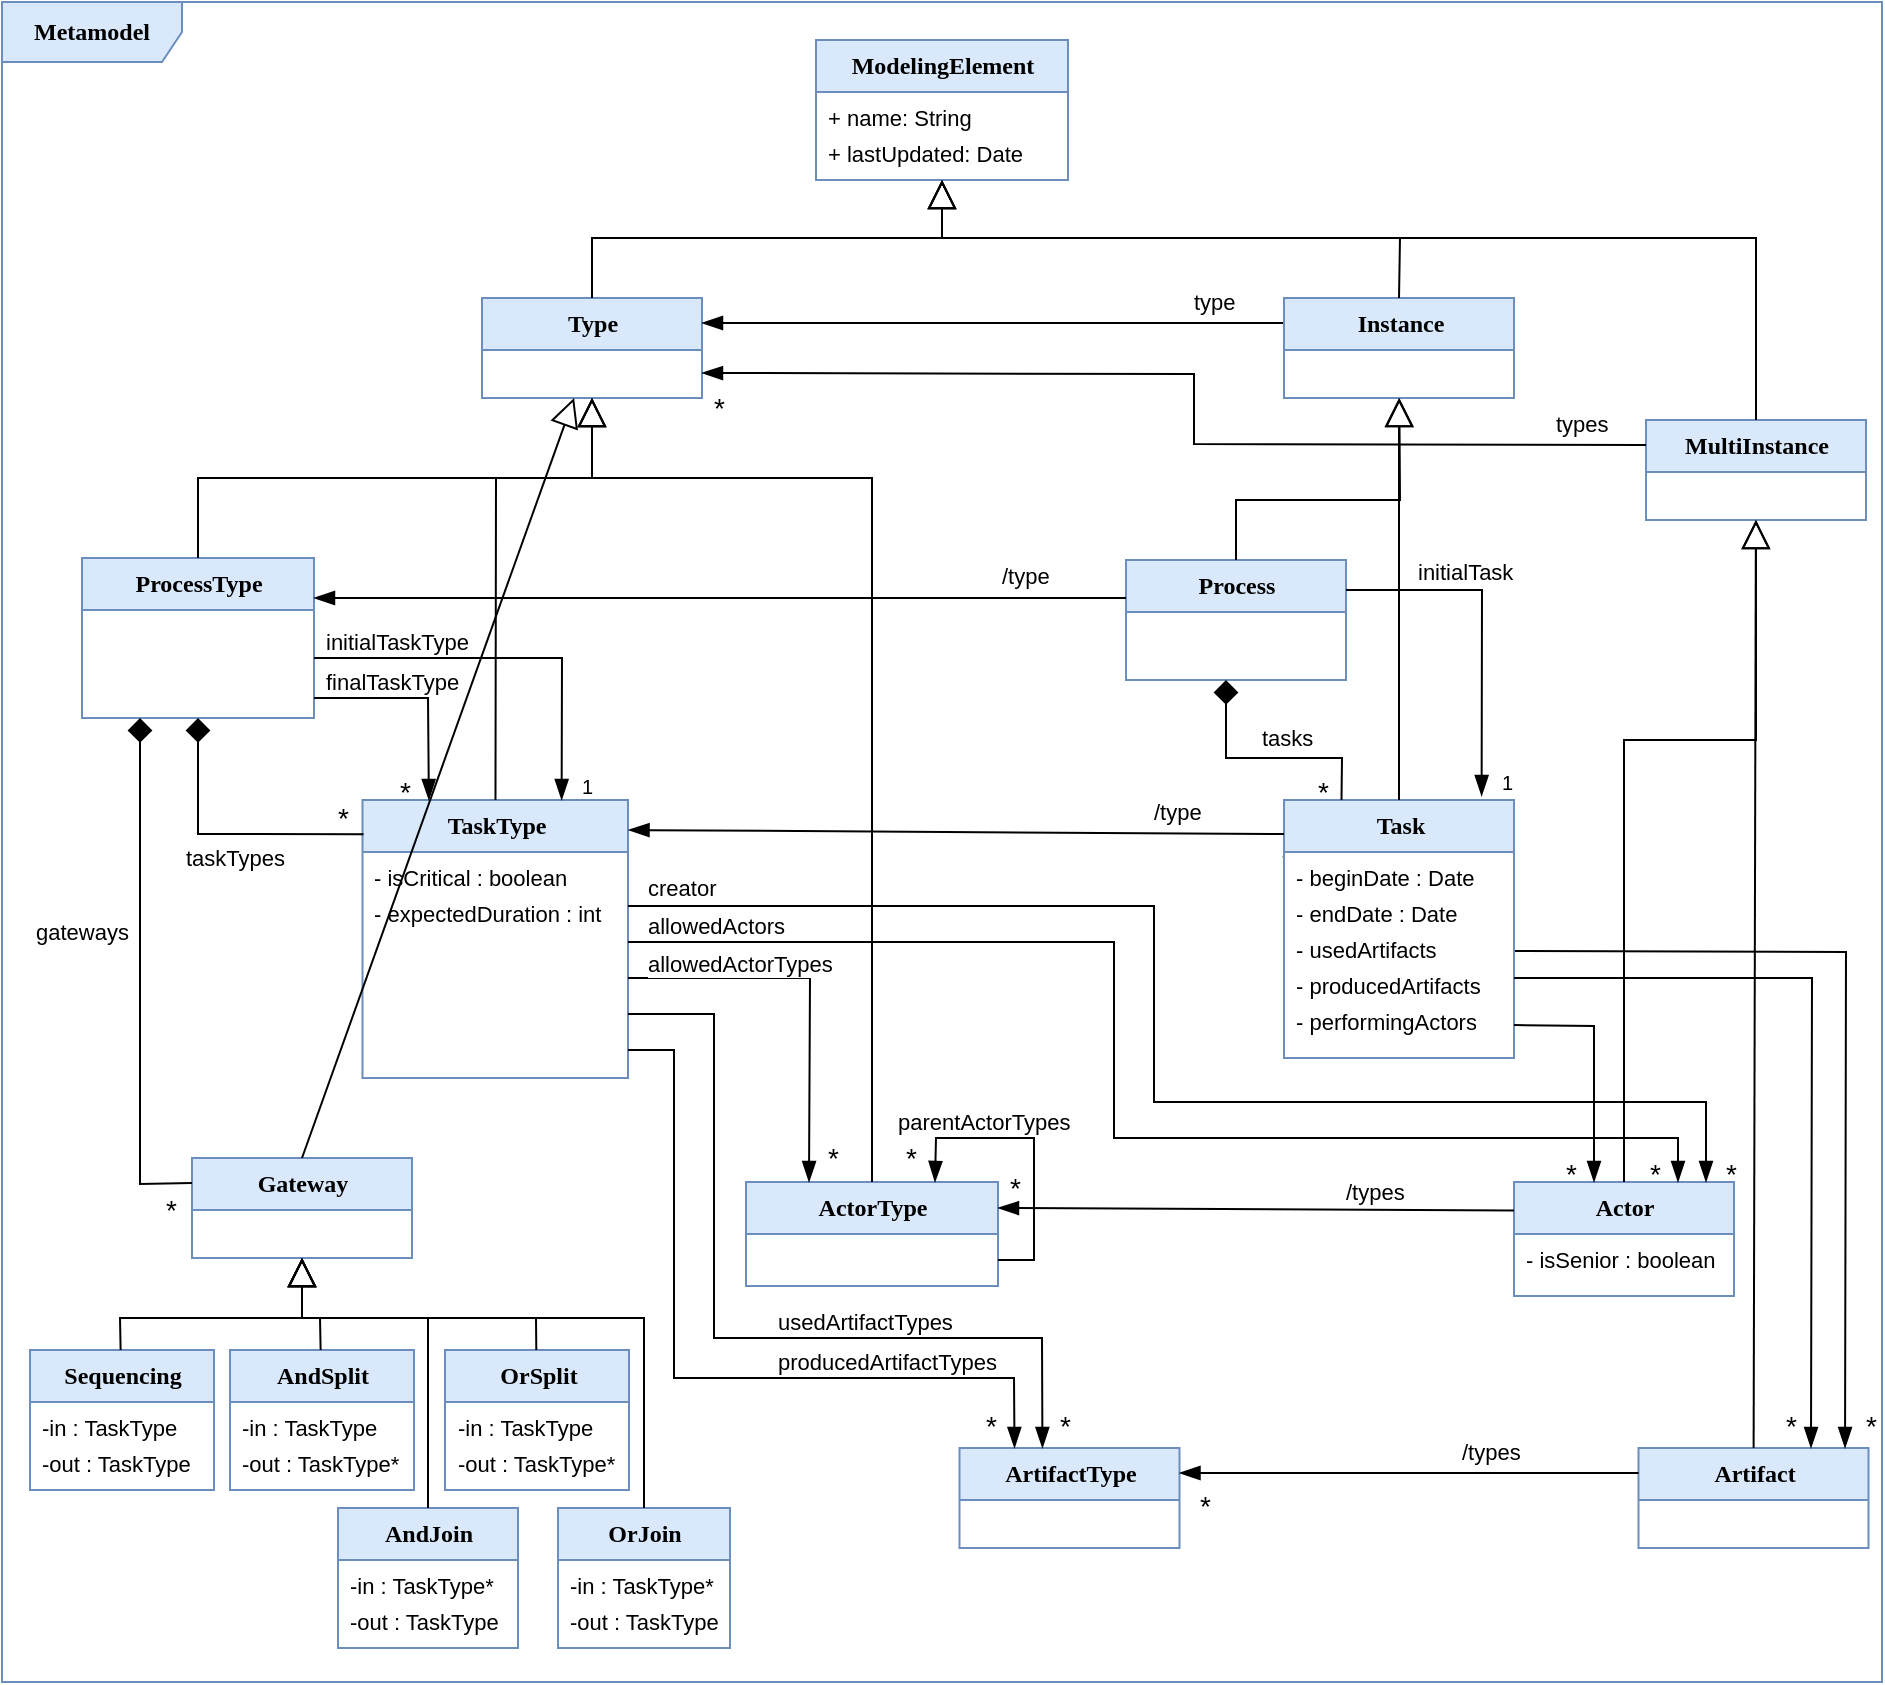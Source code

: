 <mxfile version="15.2.9" type="github">
  <diagram name="Page-1" id="c4acf3e9-155e-7222-9cf6-157b1a14988f">
    <mxGraphModel dx="2084" dy="1862" grid="1" gridSize="10" guides="1" tooltips="1" connect="1" arrows="1" fold="1" page="1" pageScale="1" pageWidth="850" pageHeight="1100" background="#ffffff" math="0" shadow="0">
      <root>
        <mxCell id="0" />
        <mxCell id="1" parent="0" />
        <mxCell id="17acba5748e5396b-1" value="&lt;b&gt;&lt;font style=&quot;font-size: 12px&quot;&gt;Metamodel&lt;/font&gt;&lt;/b&gt;" style="shape=umlFrame;whiteSpace=wrap;html=1;rounded=0;shadow=0;comic=0;labelBackgroundColor=none;strokeWidth=1;fontFamily=Verdana;fontSize=10;align=center;width=90;height=30;fillColor=#dae8fc;strokeColor=#6c8ebf;" parent="1" vertex="1">
          <mxGeometry x="-196" y="-198" width="940" height="840" as="geometry" />
        </mxCell>
        <mxCell id="a-3xQabaQIuShYP5bTJc-125" value="&lt;font style=&quot;font-size: 14px&quot;&gt;*&lt;/font&gt;" style="edgeLabel;resizable=0;html=1;align=left;verticalAlign=bottom;" parent="1" connectable="0" vertex="1">
          <mxGeometry x="580" y="413" as="geometry">
            <mxPoint x="4" y="-15" as="offset" />
          </mxGeometry>
        </mxCell>
        <mxCell id="a-3xQabaQIuShYP5bTJc-124" value="&lt;font style=&quot;font-size: 14px&quot;&gt;*&lt;/font&gt;" style="edgeLabel;resizable=0;html=1;align=left;verticalAlign=bottom;" parent="1" connectable="0" vertex="1">
          <mxGeometry x="622.25" y="413" as="geometry">
            <mxPoint x="4" y="-15" as="offset" />
          </mxGeometry>
        </mxCell>
        <mxCell id="a-3xQabaQIuShYP5bTJc-123" value="&lt;font style=&quot;font-size: 14px&quot;&gt;*&lt;/font&gt;" style="edgeLabel;resizable=0;html=1;align=left;verticalAlign=bottom;" parent="1" connectable="0" vertex="1">
          <mxGeometry x="660" y="413" as="geometry">
            <mxPoint x="4" y="-15" as="offset" />
          </mxGeometry>
        </mxCell>
        <mxCell id="a-3xQabaQIuShYP5bTJc-112" value="&lt;font style=&quot;font-size: 10px&quot;&gt;1&lt;/font&gt;" style="edgeLabel;resizable=0;html=1;align=left;verticalAlign=bottom;" parent="1" connectable="0" vertex="1">
          <mxGeometry x="87.5" y="217" as="geometry">
            <mxPoint x="4" y="-15" as="offset" />
          </mxGeometry>
        </mxCell>
        <mxCell id="a-3xQabaQIuShYP5bTJc-108" value="&lt;font style=&quot;font-size: 14px&quot;&gt;*&lt;/font&gt;" style="edgeLabel;resizable=0;html=1;align=left;verticalAlign=bottom;" parent="1" connectable="0" vertex="1">
          <mxGeometry x="456" y="222" as="geometry">
            <mxPoint x="4" y="-15" as="offset" />
          </mxGeometry>
        </mxCell>
        <mxCell id="a-3xQabaQIuShYP5bTJc-105" value="&lt;font style=&quot;font-size: 14px&quot;&gt;*&lt;/font&gt;" style="edgeLabel;resizable=0;html=1;align=left;verticalAlign=bottom;" parent="1" connectable="0" vertex="1">
          <mxGeometry x="-3" y="222" as="geometry">
            <mxPoint x="4" y="-15" as="offset" />
          </mxGeometry>
        </mxCell>
        <mxCell id="a-3xQabaQIuShYP5bTJc-51" value="&lt;font style=&quot;font-size: 14px&quot;&gt;*&lt;/font&gt;" style="edgeLabel;resizable=0;html=1;align=left;verticalAlign=bottom;" parent="1" connectable="0" vertex="1">
          <mxGeometry x="437.5" y="257" as="geometry">
            <mxPoint x="4" y="-15" as="offset" />
          </mxGeometry>
        </mxCell>
        <mxCell id="a-3xQabaQIuShYP5bTJc-92" value="&lt;font style=&quot;font-size: 14px&quot;&gt;*&lt;/font&gt;" style="edgeLabel;resizable=0;html=1;align=left;verticalAlign=bottom;" parent="1" connectable="0" vertex="1">
          <mxGeometry x="302" y="420" width="126" as="geometry">
            <mxPoint x="4" y="-15" as="offset" />
          </mxGeometry>
        </mxCell>
        <mxCell id="a-3xQabaQIuShYP5bTJc-44" value="&lt;font style=&quot;font-size: 14px&quot;&gt;*&lt;/font&gt;" style="edgeLabel;resizable=0;html=1;align=left;verticalAlign=bottom;" parent="1" connectable="0" vertex="1">
          <mxGeometry x="-34" y="235" as="geometry">
            <mxPoint x="4" y="-15" as="offset" />
          </mxGeometry>
        </mxCell>
        <mxCell id="EUPt2hbITshMY0ZR5973-1" value="&lt;font style=&quot;font-size: 12px&quot;&gt;&lt;b&gt;ModelingElement&lt;/b&gt;&lt;/font&gt;" style="swimlane;html=1;fontStyle=0;childLayout=stackLayout;horizontal=1;startSize=26;fillColor=#dae8fc;horizontalStack=0;resizeParent=1;resizeLast=0;collapsible=1;marginBottom=0;swimlaneFillColor=#ffffff;rounded=0;shadow=0;comic=0;labelBackgroundColor=none;strokeWidth=1;fontFamily=Verdana;fontSize=10;align=center;strokeColor=#6c8ebf;" parent="1" vertex="1">
          <mxGeometry x="211" y="-179" width="126" height="70" as="geometry" />
        </mxCell>
        <mxCell id="EUPt2hbITshMY0ZR5973-2" value="+ name: String" style="text;html=1;strokeColor=none;fillColor=none;align=left;verticalAlign=top;spacingLeft=4;spacingRight=4;whiteSpace=wrap;overflow=hidden;rotatable=0;points=[[0,0.5],[1,0.5]];portConstraint=eastwest;fontSize=11;" parent="EUPt2hbITshMY0ZR5973-1" vertex="1">
          <mxGeometry y="26" width="126" height="18" as="geometry" />
        </mxCell>
        <mxCell id="EUPt2hbITshMY0ZR5973-3" value="+ lastUpdated: Date" style="text;html=1;strokeColor=none;fillColor=none;align=left;verticalAlign=top;spacingLeft=4;spacingRight=4;whiteSpace=wrap;overflow=hidden;rotatable=0;points=[[0,0.5],[1,0.5]];portConstraint=eastwest;fontSize=11;" parent="EUPt2hbITshMY0ZR5973-1" vertex="1">
          <mxGeometry y="44" width="126" height="18" as="geometry" />
        </mxCell>
        <mxCell id="EUPt2hbITshMY0ZR5973-5" value="&lt;font style=&quot;font-size: 12px&quot;&gt;&lt;b&gt;Type&lt;/b&gt;&lt;/font&gt;" style="swimlane;html=1;fontStyle=0;childLayout=stackLayout;horizontal=1;startSize=26;fillColor=#dae8fc;horizontalStack=0;resizeParent=1;resizeLast=0;collapsible=1;marginBottom=0;swimlaneFillColor=#ffffff;rounded=0;shadow=0;comic=0;labelBackgroundColor=none;strokeWidth=1;fontFamily=Verdana;fontSize=10;align=center;strokeColor=#6c8ebf;" parent="1" vertex="1">
          <mxGeometry x="44" y="-50" width="110" height="50" as="geometry" />
        </mxCell>
        <mxCell id="a-3xQabaQIuShYP5bTJc-20" style="edgeStyle=none;rounded=0;orthogonalLoop=1;jettySize=auto;html=1;exitX=0;exitY=0.25;exitDx=0;exitDy=0;entryX=1;entryY=0.25;entryDx=0;entryDy=0;endArrow=blockThin;endFill=1;endSize=8;" parent="1" source="a-3xQabaQIuShYP5bTJc-1" target="EUPt2hbITshMY0ZR5973-5" edge="1">
          <mxGeometry relative="1" as="geometry" />
        </mxCell>
        <mxCell id="a-3xQabaQIuShYP5bTJc-1" value="&lt;font style=&quot;font-size: 12px&quot;&gt;&lt;b&gt;Instance&lt;/b&gt;&lt;/font&gt;" style="swimlane;html=1;fontStyle=0;childLayout=stackLayout;horizontal=1;startSize=26;fillColor=#dae8fc;horizontalStack=0;resizeParent=1;resizeLast=0;collapsible=1;marginBottom=0;swimlaneFillColor=#ffffff;rounded=0;shadow=0;comic=0;labelBackgroundColor=none;strokeWidth=1;fontFamily=Verdana;fontSize=10;align=center;strokeColor=#6c8ebf;" parent="1" vertex="1">
          <mxGeometry x="445" y="-50" width="115" height="50" as="geometry" />
        </mxCell>
        <mxCell id="a-3xQabaQIuShYP5bTJc-2" value="&lt;div style=&quot;font-size: 12px&quot;&gt;&lt;font style=&quot;font-size: 12px&quot;&gt;&lt;b&gt;MultiInstance&lt;/b&gt;&lt;/font&gt;&lt;/div&gt;" style="swimlane;html=1;fontStyle=0;childLayout=stackLayout;horizontal=1;startSize=26;fillColor=#dae8fc;horizontalStack=0;resizeParent=1;resizeLast=0;collapsible=1;marginBottom=0;swimlaneFillColor=#ffffff;rounded=0;shadow=0;comic=0;labelBackgroundColor=none;strokeWidth=1;fontFamily=Verdana;fontSize=10;align=center;strokeColor=#6c8ebf;" parent="1" vertex="1">
          <mxGeometry x="626" y="11" width="110" height="50" as="geometry" />
        </mxCell>
        <mxCell id="a-3xQabaQIuShYP5bTJc-9" value="" style="endArrow=block;endSize=12;endFill=0;html=1;exitX=0.5;exitY=0;exitDx=0;exitDy=0;rounded=0;" parent="1" source="EUPt2hbITshMY0ZR5973-5" target="EUPt2hbITshMY0ZR5973-1" edge="1">
          <mxGeometry width="160" relative="1" as="geometry">
            <mxPoint x="94" y="10" as="sourcePoint" />
            <mxPoint x="274" y="-112" as="targetPoint" />
            <Array as="points">
              <mxPoint x="99" y="-80" />
              <mxPoint x="274" y="-80" />
            </Array>
          </mxGeometry>
        </mxCell>
        <mxCell id="a-3xQabaQIuShYP5bTJc-10" value="" style="endArrow=block;endSize=12;endFill=0;html=1;exitX=0.5;exitY=0;exitDx=0;exitDy=0;rounded=0;" parent="1" source="a-3xQabaQIuShYP5bTJc-1" target="EUPt2hbITshMY0ZR5973-1" edge="1">
          <mxGeometry width="160" relative="1" as="geometry">
            <mxPoint x="109" y="-50" as="sourcePoint" />
            <mxPoint x="274" y="-110" as="targetPoint" />
            <Array as="points">
              <mxPoint x="503" y="-80" />
              <mxPoint x="274" y="-80" />
            </Array>
          </mxGeometry>
        </mxCell>
        <mxCell id="a-3xQabaQIuShYP5bTJc-13" value="" style="endArrow=block;endSize=12;endFill=0;html=1;rounded=0;" parent="1" source="a-3xQabaQIuShYP5bTJc-2" target="EUPt2hbITshMY0ZR5973-1" edge="1">
          <mxGeometry width="160" relative="1" as="geometry">
            <mxPoint x="414" y="-130" as="sourcePoint" />
            <mxPoint x="574" y="-130" as="targetPoint" />
            <Array as="points">
              <mxPoint x="681" y="-80" />
              <mxPoint x="274" y="-80" />
            </Array>
          </mxGeometry>
        </mxCell>
        <mxCell id="a-3xQabaQIuShYP5bTJc-24" value="type" style="edgeLabel;resizable=0;html=1;align=left;verticalAlign=bottom;" parent="1" connectable="0" vertex="1">
          <mxGeometry x="398" y="-40" as="geometry" />
        </mxCell>
        <mxCell id="a-3xQabaQIuShYP5bTJc-25" style="edgeStyle=none;rounded=0;orthogonalLoop=1;jettySize=auto;html=1;exitX=0;exitY=0.25;exitDx=0;exitDy=0;endArrow=blockThin;endFill=1;endSize=8;entryX=1;entryY=0.75;entryDx=0;entryDy=0;" parent="1" source="a-3xQabaQIuShYP5bTJc-2" target="EUPt2hbITshMY0ZR5973-5" edge="1">
          <mxGeometry relative="1" as="geometry">
            <mxPoint x="464" y="22.5" as="sourcePoint" />
            <mxPoint x="264" y="22.5" as="targetPoint" />
            <Array as="points">
              <mxPoint x="400" y="23" />
              <mxPoint x="400" y="-12" />
            </Array>
          </mxGeometry>
        </mxCell>
        <mxCell id="a-3xQabaQIuShYP5bTJc-26" value="types" style="edgeLabel;resizable=0;html=1;align=left;verticalAlign=bottom;" parent="1" connectable="0" vertex="1">
          <mxGeometry x="575" y="36" as="geometry">
            <mxPoint x="4" y="-15" as="offset" />
          </mxGeometry>
        </mxCell>
        <mxCell id="a-3xQabaQIuShYP5bTJc-27" value="&lt;font style=&quot;font-size: 12px&quot;&gt;&lt;b&gt;ProcessType&lt;/b&gt;&lt;/font&gt;" style="swimlane;html=1;fontStyle=0;childLayout=stackLayout;horizontal=1;startSize=26;fillColor=#dae8fc;horizontalStack=0;resizeParent=1;resizeLast=0;collapsible=1;marginBottom=0;swimlaneFillColor=#ffffff;rounded=0;shadow=0;comic=0;labelBackgroundColor=none;strokeWidth=1;fontFamily=Verdana;fontSize=10;align=center;strokeColor=#6c8ebf;" parent="1" vertex="1">
          <mxGeometry x="-156" y="80" width="116" height="80" as="geometry" />
        </mxCell>
        <mxCell id="a-3xQabaQIuShYP5bTJc-29" value="" style="endArrow=block;endSize=12;endFill=0;html=1;rounded=0;exitX=0.5;exitY=0;exitDx=0;exitDy=0;" parent="1" source="a-3xQabaQIuShYP5bTJc-27" target="EUPt2hbITshMY0ZR5973-5" edge="1">
          <mxGeometry width="160" relative="1" as="geometry">
            <mxPoint x="-36" y="60" as="sourcePoint" />
            <mxPoint x="139" y="70" as="targetPoint" />
            <Array as="points">
              <mxPoint x="-98" y="40" />
              <mxPoint y="40" />
              <mxPoint x="99" y="40" />
            </Array>
          </mxGeometry>
        </mxCell>
        <mxCell id="a-3xQabaQIuShYP5bTJc-30" value="&lt;font style=&quot;font-size: 12px&quot;&gt;&lt;b&gt;TaskType&lt;/b&gt;&lt;/font&gt;" style="swimlane;html=1;fontStyle=0;childLayout=stackLayout;horizontal=1;startSize=26;fillColor=#dae8fc;horizontalStack=0;resizeParent=1;resizeLast=0;collapsible=1;marginBottom=0;swimlaneFillColor=#ffffff;rounded=0;shadow=0;comic=0;labelBackgroundColor=none;strokeWidth=1;fontFamily=Verdana;fontSize=10;align=center;strokeColor=#6c8ebf;" parent="1" vertex="1">
          <mxGeometry x="-15.75" y="201" width="132.75" height="139" as="geometry" />
        </mxCell>
        <mxCell id="I2uBRycqw2sNGTHZgsEG-1" value="- isCritical : boolean" style="text;html=1;strokeColor=none;fillColor=none;align=left;verticalAlign=top;spacingLeft=4;spacingRight=4;whiteSpace=wrap;overflow=hidden;rotatable=0;points=[[0,0.5],[1,0.5]];portConstraint=eastwest;fontSize=11;" parent="a-3xQabaQIuShYP5bTJc-30" vertex="1">
          <mxGeometry y="26" width="132.75" height="18" as="geometry" />
        </mxCell>
        <mxCell id="FOmRwOpBd9a3x59VnOX6-1" value="- expectedDuration : int" style="text;html=1;strokeColor=none;fillColor=none;align=left;verticalAlign=top;spacingLeft=4;spacingRight=4;whiteSpace=wrap;overflow=hidden;rotatable=0;points=[[0,0.5],[1,0.5]];portConstraint=eastwest;fontSize=11;" parent="a-3xQabaQIuShYP5bTJc-30" vertex="1">
          <mxGeometry y="44" width="132.75" height="18" as="geometry" />
        </mxCell>
        <mxCell id="a-3xQabaQIuShYP5bTJc-31" value="" style="endArrow=block;endSize=12;endFill=0;html=1;rounded=0;" parent="1" source="a-3xQabaQIuShYP5bTJc-30" target="EUPt2hbITshMY0ZR5973-5" edge="1">
          <mxGeometry width="160" relative="1" as="geometry">
            <mxPoint x="93" y="212" as="sourcePoint" />
            <mxPoint x="228" y="70" as="targetPoint" />
            <Array as="points">
              <mxPoint x="51" y="40" />
              <mxPoint x="99" y="40" />
            </Array>
          </mxGeometry>
        </mxCell>
        <mxCell id="a-3xQabaQIuShYP5bTJc-32" value="&lt;font style=&quot;font-size: 12px&quot;&gt;&lt;b&gt;Gateway&lt;/b&gt;&lt;/font&gt;" style="swimlane;html=1;fontStyle=0;childLayout=stackLayout;horizontal=1;startSize=26;fillColor=#dae8fc;horizontalStack=0;resizeParent=1;resizeLast=0;collapsible=1;marginBottom=0;swimlaneFillColor=#ffffff;rounded=0;shadow=0;comic=0;labelBackgroundColor=none;strokeWidth=1;fontFamily=Verdana;fontSize=10;align=center;strokeColor=#6c8ebf;" parent="1" vertex="1">
          <mxGeometry x="-101" y="380" width="110" height="50" as="geometry" />
        </mxCell>
        <mxCell id="a-3xQabaQIuShYP5bTJc-33" value="" style="endArrow=block;endSize=12;endFill=0;html=1;rounded=0;exitX=0.5;exitY=0;exitDx=0;exitDy=0;" parent="1" source="a-3xQabaQIuShYP5bTJc-32" target="EUPt2hbITshMY0ZR5973-5" edge="1">
          <mxGeometry width="160" relative="1" as="geometry">
            <mxPoint x="109" y="134" as="sourcePoint" />
            <mxPoint x="109" y="10" as="targetPoint" />
          </mxGeometry>
        </mxCell>
        <mxCell id="a-3xQabaQIuShYP5bTJc-36" style="edgeStyle=none;rounded=0;orthogonalLoop=1;jettySize=auto;html=1;endArrow=none;endFill=0;endSize=10;startArrow=diamond;startFill=1;startSize=10;entryX=0;entryY=0.25;entryDx=0;entryDy=0;exitX=0.25;exitY=1;exitDx=0;exitDy=0;" parent="1" source="a-3xQabaQIuShYP5bTJc-27" target="a-3xQabaQIuShYP5bTJc-32" edge="1">
          <mxGeometry relative="1" as="geometry">
            <mxPoint x="-140" y="180" as="sourcePoint" />
            <mxPoint x="-26" y="321.5" as="targetPoint" />
            <Array as="points">
              <mxPoint x="-127" y="393" />
            </Array>
          </mxGeometry>
        </mxCell>
        <mxCell id="a-3xQabaQIuShYP5bTJc-37" value="&lt;font style=&quot;font-size: 12px&quot;&gt;&lt;b&gt;ActorType&lt;/b&gt;&lt;/font&gt;" style="swimlane;html=1;fontStyle=0;childLayout=stackLayout;horizontal=1;startSize=26;fillColor=#dae8fc;horizontalStack=0;resizeParent=1;resizeLast=0;collapsible=1;marginBottom=0;swimlaneFillColor=#ffffff;rounded=0;shadow=0;comic=0;labelBackgroundColor=none;strokeWidth=1;fontFamily=Verdana;fontSize=10;align=center;strokeColor=#6c8ebf;" parent="1" vertex="1">
          <mxGeometry x="176" y="392" width="126" height="52" as="geometry">
            <mxRectangle x="154" y="368" width="90" height="26" as="alternateBounds" />
          </mxGeometry>
        </mxCell>
        <mxCell id="a-3xQabaQIuShYP5bTJc-38" value="&lt;div style=&quot;font-size: 12px&quot;&gt;&lt;font style=&quot;font-size: 12px&quot;&gt;&lt;b&gt;ArtifactType&lt;/b&gt;&lt;/font&gt;&lt;/div&gt;" style="swimlane;html=1;fontStyle=0;childLayout=stackLayout;horizontal=1;startSize=26;fillColor=#dae8fc;horizontalStack=0;resizeParent=1;resizeLast=0;collapsible=1;marginBottom=0;swimlaneFillColor=#ffffff;rounded=0;shadow=0;comic=0;labelBackgroundColor=none;strokeWidth=1;fontFamily=Verdana;fontSize=10;align=center;strokeColor=#6c8ebf;" parent="1" vertex="1">
          <mxGeometry x="282.75" y="525" width="110" height="50" as="geometry" />
        </mxCell>
        <mxCell id="a-3xQabaQIuShYP5bTJc-40" value="" style="endArrow=block;endSize=12;endFill=0;html=1;rounded=0;exitX=0.5;exitY=0;exitDx=0;exitDy=0;" parent="1" source="a-3xQabaQIuShYP5bTJc-37" target="EUPt2hbITshMY0ZR5973-5" edge="1">
          <mxGeometry width="160" relative="1" as="geometry">
            <mxPoint x="289" y="135" as="sourcePoint" />
            <mxPoint x="418" y="90" as="targetPoint" />
            <Array as="points">
              <mxPoint x="239" y="40" />
              <mxPoint x="99" y="40" />
            </Array>
          </mxGeometry>
        </mxCell>
        <mxCell id="a-3xQabaQIuShYP5bTJc-42" value="gateways" style="edgeLabel;resizable=0;html=1;align=left;verticalAlign=bottom;" parent="1" connectable="0" vertex="1">
          <mxGeometry x="-185" y="290" as="geometry">
            <mxPoint x="4" y="-15" as="offset" />
          </mxGeometry>
        </mxCell>
        <mxCell id="a-3xQabaQIuShYP5bTJc-43" value="&lt;font style=&quot;font-size: 14px&quot;&gt;*&lt;/font&gt;" style="edgeLabel;resizable=0;html=1;align=left;verticalAlign=bottom;" parent="1" connectable="0" vertex="1">
          <mxGeometry x="-120" y="431" as="geometry">
            <mxPoint x="4" y="-15" as="offset" />
          </mxGeometry>
        </mxCell>
        <mxCell id="a-3xQabaQIuShYP5bTJc-45" value="taskTypes" style="edgeLabel;resizable=0;html=1;align=left;verticalAlign=bottom;" parent="1" connectable="0" vertex="1">
          <mxGeometry x="-110" y="253" as="geometry">
            <mxPoint x="4" y="-15" as="offset" />
          </mxGeometry>
        </mxCell>
        <mxCell id="a-3xQabaQIuShYP5bTJc-46" value="&lt;font style=&quot;font-size: 12px&quot;&gt;&lt;b&gt;Process&lt;/b&gt;&lt;/font&gt;" style="swimlane;html=1;fontStyle=0;childLayout=stackLayout;horizontal=1;startSize=26;fillColor=#dae8fc;horizontalStack=0;resizeParent=1;resizeLast=0;collapsible=1;marginBottom=0;swimlaneFillColor=#ffffff;rounded=0;shadow=0;comic=0;labelBackgroundColor=none;strokeWidth=1;fontFamily=Verdana;fontSize=10;align=center;strokeColor=#6c8ebf;" parent="1" vertex="1">
          <mxGeometry x="366" y="81" width="110" height="60" as="geometry" />
        </mxCell>
        <mxCell id="a-3xQabaQIuShYP5bTJc-47" style="edgeStyle=none;rounded=0;orthogonalLoop=1;jettySize=auto;html=1;endArrow=blockThin;endFill=1;endSize=8;entryX=1;entryY=0.25;entryDx=0;entryDy=0;" parent="1" target="a-3xQabaQIuShYP5bTJc-27" edge="1">
          <mxGeometry relative="1" as="geometry">
            <mxPoint x="366" y="100" as="sourcePoint" />
            <mxPoint x="-10" y="80" as="targetPoint" />
          </mxGeometry>
        </mxCell>
        <mxCell id="a-3xQabaQIuShYP5bTJc-48" value="/type" style="edgeLabel;resizable=0;html=1;align=left;verticalAlign=bottom;" parent="1" connectable="0" vertex="1">
          <mxGeometry x="302" y="97" as="geometry" />
        </mxCell>
        <mxCell id="a-3xQabaQIuShYP5bTJc-49" value="&lt;font style=&quot;font-size: 12px&quot;&gt;&lt;b&gt;Task&lt;/b&gt;&lt;/font&gt;" style="swimlane;html=1;fontStyle=0;childLayout=stackLayout;horizontal=1;startSize=26;fillColor=#dae8fc;horizontalStack=0;resizeParent=1;resizeLast=0;collapsible=1;marginBottom=0;swimlaneFillColor=#ffffff;rounded=0;shadow=0;comic=0;labelBackgroundColor=none;strokeWidth=1;fontFamily=Verdana;fontSize=10;align=center;strokeColor=#6c8ebf;" parent="1" vertex="1">
          <mxGeometry x="445" y="201" width="115" height="129" as="geometry" />
        </mxCell>
        <mxCell id="a-3xQabaQIuShYP5bTJc-97" value="- beginDate : Date" style="text;html=1;strokeColor=none;fillColor=none;align=left;verticalAlign=top;spacingLeft=4;spacingRight=4;whiteSpace=wrap;overflow=hidden;rotatable=0;points=[[0,0.5],[1,0.5]];portConstraint=eastwest;fontSize=11;" parent="a-3xQabaQIuShYP5bTJc-49" vertex="1">
          <mxGeometry y="26" width="115" height="18" as="geometry" />
        </mxCell>
        <mxCell id="a-3xQabaQIuShYP5bTJc-107" value="- endDate : Date" style="text;html=1;strokeColor=none;fillColor=none;align=left;verticalAlign=top;spacingLeft=4;spacingRight=4;whiteSpace=wrap;overflow=hidden;rotatable=0;points=[[0,0.5],[1,0.5]];portConstraint=eastwest;fontSize=11;" parent="a-3xQabaQIuShYP5bTJc-49" vertex="1">
          <mxGeometry y="44" width="115" height="18" as="geometry" />
        </mxCell>
        <mxCell id="a-3xQabaQIuShYP5bTJc-99" value="- usedArtifacts" style="text;html=1;strokeColor=none;fillColor=none;align=left;verticalAlign=top;spacingLeft=4;spacingRight=4;whiteSpace=wrap;overflow=hidden;rotatable=0;points=[[0,0.5],[1,0.5]];portConstraint=eastwest;fontSize=11;" parent="a-3xQabaQIuShYP5bTJc-49" vertex="1">
          <mxGeometry y="62" width="115" height="18" as="geometry" />
        </mxCell>
        <mxCell id="a-3xQabaQIuShYP5bTJc-98" value="- producedArtifacts" style="text;html=1;strokeColor=none;fillColor=none;align=left;verticalAlign=top;spacingLeft=4;spacingRight=4;whiteSpace=wrap;overflow=hidden;rotatable=0;points=[[0,0.5],[1,0.5]];portConstraint=eastwest;fontSize=11;" parent="a-3xQabaQIuShYP5bTJc-49" vertex="1">
          <mxGeometry y="80" width="115" height="18" as="geometry" />
        </mxCell>
        <mxCell id="a-3xQabaQIuShYP5bTJc-100" value="- performingActors" style="text;html=1;strokeColor=none;fillColor=none;align=left;verticalAlign=top;spacingLeft=4;spacingRight=4;whiteSpace=wrap;overflow=hidden;rotatable=0;points=[[0,0.5],[1,0.5]];portConstraint=eastwest;fontSize=11;" parent="a-3xQabaQIuShYP5bTJc-49" vertex="1">
          <mxGeometry y="98" width="115" height="18" as="geometry" />
        </mxCell>
        <mxCell id="a-3xQabaQIuShYP5bTJc-50" style="edgeStyle=none;rounded=0;orthogonalLoop=1;jettySize=auto;html=1;endArrow=none;endFill=0;endSize=10;startArrow=diamond;startFill=1;startSize=10;entryX=0.25;entryY=0;entryDx=0;entryDy=0;" parent="1" target="a-3xQabaQIuShYP5bTJc-49" edge="1">
          <mxGeometry relative="1" as="geometry">
            <mxPoint x="416" y="141" as="sourcePoint" />
            <mxPoint x="456" y="173" as="targetPoint" />
            <Array as="points">
              <mxPoint x="416" y="180" />
              <mxPoint x="474" y="180" />
            </Array>
          </mxGeometry>
        </mxCell>
        <mxCell id="a-3xQabaQIuShYP5bTJc-52" value="tasks" style="edgeLabel;resizable=0;html=1;align=left;verticalAlign=bottom;" parent="1" connectable="0" vertex="1">
          <mxGeometry x="428" y="193" as="geometry">
            <mxPoint x="4" y="-15" as="offset" />
          </mxGeometry>
        </mxCell>
        <mxCell id="a-3xQabaQIuShYP5bTJc-54" style="edgeStyle=none;rounded=0;orthogonalLoop=1;jettySize=auto;html=1;endArrow=blockThin;endFill=1;endSize=8;entryX=1.002;entryY=0.108;entryDx=0;entryDy=0;entryPerimeter=0;" parent="1" target="a-3xQabaQIuShYP5bTJc-30" edge="1">
          <mxGeometry relative="1" as="geometry">
            <mxPoint x="445" y="218" as="sourcePoint" />
            <mxPoint x="220" y="214" as="targetPoint" />
          </mxGeometry>
        </mxCell>
        <mxCell id="a-3xQabaQIuShYP5bTJc-55" value="/type" style="edgeLabel;resizable=0;html=1;align=left;verticalAlign=bottom;" parent="1" connectable="0" vertex="1">
          <mxGeometry x="378" y="215" as="geometry" />
        </mxCell>
        <mxCell id="a-3xQabaQIuShYP5bTJc-56" value="&lt;font style=&quot;font-size: 12px&quot;&gt;&lt;b&gt;Actor&lt;/b&gt;&lt;/font&gt;" style="swimlane;html=1;fontStyle=0;childLayout=stackLayout;horizontal=1;startSize=26;fillColor=#dae8fc;horizontalStack=0;resizeParent=1;resizeLast=0;collapsible=1;marginBottom=0;swimlaneFillColor=#ffffff;rounded=0;shadow=0;comic=0;labelBackgroundColor=none;strokeWidth=1;fontFamily=Verdana;fontSize=10;align=center;strokeColor=#6c8ebf;" parent="1" vertex="1">
          <mxGeometry x="560" y="392" width="110" height="57" as="geometry" />
        </mxCell>
        <mxCell id="I2uBRycqw2sNGTHZgsEG-2" value="- isSenior : boolean" style="text;html=1;strokeColor=none;fillColor=none;align=left;verticalAlign=top;spacingLeft=4;spacingRight=4;whiteSpace=wrap;overflow=hidden;rotatable=0;points=[[0,0.5],[1,0.5]];portConstraint=eastwest;fontSize=11;" parent="a-3xQabaQIuShYP5bTJc-56" vertex="1">
          <mxGeometry y="26" width="110" height="18" as="geometry" />
        </mxCell>
        <mxCell id="a-3xQabaQIuShYP5bTJc-57" style="edgeStyle=none;rounded=0;orthogonalLoop=1;jettySize=auto;html=1;exitX=0;exitY=0.25;exitDx=0;exitDy=0;endArrow=blockThin;endFill=1;endSize=8;entryX=1;entryY=0.25;entryDx=0;entryDy=0;" parent="1" source="a-3xQabaQIuShYP5bTJc-56" target="a-3xQabaQIuShYP5bTJc-37" edge="1">
          <mxGeometry relative="1" as="geometry">
            <mxPoint x="463" y="421.5" as="sourcePoint" />
            <mxPoint x="300" y="418" as="targetPoint" />
          </mxGeometry>
        </mxCell>
        <mxCell id="a-3xQabaQIuShYP5bTJc-58" value="/types" style="edgeLabel;resizable=0;html=1;align=left;verticalAlign=bottom;" parent="1" connectable="0" vertex="1">
          <mxGeometry x="474" y="405" as="geometry" />
        </mxCell>
        <mxCell id="a-3xQabaQIuShYP5bTJc-59" value="&lt;font style=&quot;font-size: 12px&quot;&gt;&lt;b&gt;Artifact&lt;/b&gt;&lt;/font&gt;" style="swimlane;html=1;fontStyle=0;childLayout=stackLayout;horizontal=1;startSize=26;fillColor=#dae8fc;horizontalStack=0;resizeParent=1;resizeLast=0;collapsible=1;marginBottom=0;swimlaneFillColor=#ffffff;rounded=0;shadow=0;comic=0;labelBackgroundColor=none;strokeWidth=1;fontFamily=Verdana;fontSize=10;align=center;strokeColor=#6c8ebf;" parent="1" vertex="1">
          <mxGeometry x="622.25" y="525" width="115" height="50" as="geometry" />
        </mxCell>
        <mxCell id="a-3xQabaQIuShYP5bTJc-60" style="edgeStyle=none;rounded=0;orthogonalLoop=1;jettySize=auto;html=1;exitX=0;exitY=0.25;exitDx=0;exitDy=0;entryX=1;entryY=0.25;entryDx=0;entryDy=0;endArrow=blockThin;endFill=1;endSize=8;" parent="1" source="a-3xQabaQIuShYP5bTJc-59" target="a-3xQabaQIuShYP5bTJc-38" edge="1">
          <mxGeometry relative="1" as="geometry">
            <mxPoint x="529.25" y="501.5" as="sourcePoint" />
            <mxPoint x="290.25" y="497.5" as="targetPoint" />
          </mxGeometry>
        </mxCell>
        <mxCell id="a-3xQabaQIuShYP5bTJc-61" value="/types" style="edgeLabel;resizable=0;html=1;align=left;verticalAlign=bottom;" parent="1" connectable="0" vertex="1">
          <mxGeometry x="532.25" y="535" as="geometry" />
        </mxCell>
        <mxCell id="a-3xQabaQIuShYP5bTJc-64" value="" style="endArrow=block;endSize=12;endFill=0;html=1;rounded=0;exitX=0.5;exitY=0;exitDx=0;exitDy=0;" parent="1" source="a-3xQabaQIuShYP5bTJc-46" target="a-3xQabaQIuShYP5bTJc-1" edge="1">
          <mxGeometry width="160" relative="1" as="geometry">
            <mxPoint x="521" y="199" as="sourcePoint" />
            <mxPoint x="516" y="1" as="targetPoint" />
            <Array as="points">
              <mxPoint x="421" y="51" />
              <mxPoint x="503" y="51" />
            </Array>
          </mxGeometry>
        </mxCell>
        <mxCell id="a-3xQabaQIuShYP5bTJc-65" value="" style="endArrow=block;endSize=12;endFill=0;html=1;rounded=0;" parent="1" source="a-3xQabaQIuShYP5bTJc-49" target="a-3xQabaQIuShYP5bTJc-1" edge="1">
          <mxGeometry width="160" relative="1" as="geometry">
            <mxPoint x="516" y="142" as="sourcePoint" />
            <mxPoint x="606.329" y="61" as="targetPoint" />
          </mxGeometry>
        </mxCell>
        <mxCell id="a-3xQabaQIuShYP5bTJc-66" value="" style="endArrow=block;endSize=12;endFill=0;html=1;rounded=0;exitX=0.5;exitY=0;exitDx=0;exitDy=0;" parent="1" source="a-3xQabaQIuShYP5bTJc-56" target="a-3xQabaQIuShYP5bTJc-2" edge="1">
          <mxGeometry width="160" relative="1" as="geometry">
            <mxPoint x="522.793" y="201" as="sourcePoint" />
            <mxPoint x="521.207" y="10" as="targetPoint" />
            <Array as="points">
              <mxPoint x="615" y="171" />
              <mxPoint x="681" y="171" />
            </Array>
          </mxGeometry>
        </mxCell>
        <mxCell id="a-3xQabaQIuShYP5bTJc-67" value="" style="endArrow=block;endSize=12;endFill=0;html=1;rounded=0;" parent="1" source="a-3xQabaQIuShYP5bTJc-59" target="a-3xQabaQIuShYP5bTJc-2" edge="1">
          <mxGeometry width="160" relative="1" as="geometry">
            <mxPoint x="532.793" y="211" as="sourcePoint" />
            <mxPoint x="531.207" y="20" as="targetPoint" />
          </mxGeometry>
        </mxCell>
        <mxCell id="a-3xQabaQIuShYP5bTJc-76" value="&lt;font style=&quot;font-size: 12px&quot;&gt;&lt;b&gt;Sequencing&lt;/b&gt;&lt;/font&gt;" style="swimlane;html=1;fontStyle=0;childLayout=stackLayout;horizontal=1;startSize=26;fillColor=#dae8fc;horizontalStack=0;resizeParent=1;resizeLast=0;collapsible=1;marginBottom=0;swimlaneFillColor=#ffffff;rounded=0;shadow=0;comic=0;labelBackgroundColor=none;strokeWidth=1;fontFamily=Verdana;fontSize=10;align=center;strokeColor=#6c8ebf;" parent="1" vertex="1">
          <mxGeometry x="-182" y="476" width="92" height="70" as="geometry" />
        </mxCell>
        <mxCell id="a-3xQabaQIuShYP5bTJc-109" value="&lt;div&gt;-in : TaskType&lt;/div&gt;" style="text;html=1;strokeColor=none;fillColor=none;align=left;verticalAlign=top;spacingLeft=4;spacingRight=4;whiteSpace=wrap;overflow=hidden;rotatable=0;points=[[0,0.5],[1,0.5]];portConstraint=eastwest;fontSize=11;" parent="a-3xQabaQIuShYP5bTJc-76" vertex="1">
          <mxGeometry y="26" width="92" height="18" as="geometry" />
        </mxCell>
        <mxCell id="a-3xQabaQIuShYP5bTJc-110" value="-out : TaskType" style="text;html=1;strokeColor=none;fillColor=none;align=left;verticalAlign=top;spacingLeft=4;spacingRight=4;whiteSpace=wrap;overflow=hidden;rotatable=0;points=[[0,0.5],[1,0.5]];portConstraint=eastwest;fontSize=11;" parent="a-3xQabaQIuShYP5bTJc-76" vertex="1">
          <mxGeometry y="44" width="92" height="18" as="geometry" />
        </mxCell>
        <mxCell id="a-3xQabaQIuShYP5bTJc-77" value="&lt;font style=&quot;font-size: 12px&quot;&gt;&lt;b&gt;AndSplit&lt;/b&gt;&lt;/font&gt;" style="swimlane;html=1;fontStyle=0;childLayout=stackLayout;horizontal=1;startSize=26;fillColor=#dae8fc;horizontalStack=0;resizeParent=1;resizeLast=0;collapsible=1;marginBottom=0;swimlaneFillColor=#ffffff;rounded=0;shadow=0;comic=0;labelBackgroundColor=none;strokeWidth=1;fontFamily=Verdana;fontSize=10;align=center;strokeColor=#6c8ebf;" parent="1" vertex="1">
          <mxGeometry x="-82" y="476" width="92" height="70" as="geometry" />
        </mxCell>
        <mxCell id="a-3xQabaQIuShYP5bTJc-113" value="-in : TaskType" style="text;html=1;strokeColor=none;fillColor=none;align=left;verticalAlign=top;spacingLeft=4;spacingRight=4;whiteSpace=wrap;overflow=hidden;rotatable=0;points=[[0,0.5],[1,0.5]];portConstraint=eastwest;fontSize=11;" parent="a-3xQabaQIuShYP5bTJc-77" vertex="1">
          <mxGeometry y="26" width="92" height="18" as="geometry" />
        </mxCell>
        <mxCell id="a-3xQabaQIuShYP5bTJc-114" value="-out : TaskType*" style="text;html=1;strokeColor=none;fillColor=none;align=left;verticalAlign=top;spacingLeft=4;spacingRight=4;whiteSpace=wrap;overflow=hidden;rotatable=0;points=[[0,0.5],[1,0.5]];portConstraint=eastwest;fontSize=11;" parent="a-3xQabaQIuShYP5bTJc-77" vertex="1">
          <mxGeometry y="44" width="92" height="18" as="geometry" />
        </mxCell>
        <mxCell id="a-3xQabaQIuShYP5bTJc-78" value="&lt;font style=&quot;font-size: 12px&quot;&gt;&lt;b&gt;OrSplit&lt;/b&gt;&lt;/font&gt;" style="swimlane;html=1;fontStyle=0;childLayout=stackLayout;horizontal=1;startSize=26;fillColor=#dae8fc;horizontalStack=0;resizeParent=1;resizeLast=0;collapsible=1;marginBottom=0;swimlaneFillColor=#ffffff;rounded=0;shadow=0;comic=0;labelBackgroundColor=none;strokeWidth=1;fontFamily=Verdana;fontSize=10;align=center;strokeColor=#6c8ebf;" parent="1" vertex="1">
          <mxGeometry x="25.5" y="476" width="92" height="70" as="geometry" />
        </mxCell>
        <mxCell id="a-3xQabaQIuShYP5bTJc-118" value="-in : TaskType" style="text;html=1;strokeColor=none;fillColor=none;align=left;verticalAlign=top;spacingLeft=4;spacingRight=4;whiteSpace=wrap;overflow=hidden;rotatable=0;points=[[0,0.5],[1,0.5]];portConstraint=eastwest;fontSize=11;" parent="a-3xQabaQIuShYP5bTJc-78" vertex="1">
          <mxGeometry y="26" width="92" height="18" as="geometry" />
        </mxCell>
        <mxCell id="a-3xQabaQIuShYP5bTJc-119" value="-out : TaskType*" style="text;html=1;strokeColor=none;fillColor=none;align=left;verticalAlign=top;spacingLeft=4;spacingRight=4;whiteSpace=wrap;overflow=hidden;rotatable=0;points=[[0,0.5],[1,0.5]];portConstraint=eastwest;fontSize=11;" parent="a-3xQabaQIuShYP5bTJc-78" vertex="1">
          <mxGeometry y="44" width="92" height="18" as="geometry" />
        </mxCell>
        <mxCell id="a-3xQabaQIuShYP5bTJc-79" value="&lt;font style=&quot;font-size: 12px&quot;&gt;&lt;b&gt;AndJoin&lt;/b&gt;&lt;/font&gt;" style="swimlane;html=1;fontStyle=0;childLayout=stackLayout;horizontal=1;startSize=26;fillColor=#dae8fc;horizontalStack=0;resizeParent=1;resizeLast=0;collapsible=1;marginBottom=0;swimlaneFillColor=#ffffff;rounded=0;shadow=0;comic=0;labelBackgroundColor=none;strokeWidth=1;fontFamily=Verdana;fontSize=10;align=center;strokeColor=#6c8ebf;" parent="1" vertex="1">
          <mxGeometry x="-28" y="555" width="90" height="70" as="geometry" />
        </mxCell>
        <mxCell id="a-3xQabaQIuShYP5bTJc-116" value="-in : TaskType*" style="text;html=1;strokeColor=none;fillColor=none;align=left;verticalAlign=top;spacingLeft=4;spacingRight=4;whiteSpace=wrap;overflow=hidden;rotatable=0;points=[[0,0.5],[1,0.5]];portConstraint=eastwest;fontSize=11;" parent="a-3xQabaQIuShYP5bTJc-79" vertex="1">
          <mxGeometry y="26" width="90" height="18" as="geometry" />
        </mxCell>
        <mxCell id="a-3xQabaQIuShYP5bTJc-117" value="&lt;div&gt;-out : TaskType&lt;/div&gt;&lt;div&gt;&lt;br&gt;&lt;/div&gt;" style="text;html=1;strokeColor=none;fillColor=none;align=left;verticalAlign=top;spacingLeft=4;spacingRight=4;whiteSpace=wrap;overflow=hidden;rotatable=0;points=[[0,0.5],[1,0.5]];portConstraint=eastwest;fontSize=11;" parent="a-3xQabaQIuShYP5bTJc-79" vertex="1">
          <mxGeometry y="44" width="90" height="18" as="geometry" />
        </mxCell>
        <mxCell id="a-3xQabaQIuShYP5bTJc-80" value="&lt;font style=&quot;font-size: 12px&quot;&gt;&lt;b&gt;OrJoin&lt;/b&gt;&lt;/font&gt;" style="swimlane;html=1;fontStyle=0;childLayout=stackLayout;horizontal=1;startSize=26;fillColor=#dae8fc;horizontalStack=0;resizeParent=1;resizeLast=0;collapsible=1;marginBottom=0;swimlaneFillColor=#ffffff;rounded=0;shadow=0;comic=0;labelBackgroundColor=none;strokeWidth=1;fontFamily=Verdana;fontSize=10;align=center;strokeColor=#6c8ebf;" parent="1" vertex="1">
          <mxGeometry x="82" y="555" width="86" height="70" as="geometry" />
        </mxCell>
        <mxCell id="a-3xQabaQIuShYP5bTJc-120" value="-in : TaskType*" style="text;html=1;strokeColor=none;fillColor=none;align=left;verticalAlign=top;spacingLeft=4;spacingRight=4;whiteSpace=wrap;overflow=hidden;rotatable=0;points=[[0,0.5],[1,0.5]];portConstraint=eastwest;fontSize=11;" parent="a-3xQabaQIuShYP5bTJc-80" vertex="1">
          <mxGeometry y="26" width="86" height="18" as="geometry" />
        </mxCell>
        <mxCell id="a-3xQabaQIuShYP5bTJc-121" value="&lt;div&gt;-out : TaskType&lt;/div&gt;&lt;div&gt;&lt;br&gt;&lt;/div&gt;" style="text;html=1;strokeColor=none;fillColor=none;align=left;verticalAlign=top;spacingLeft=4;spacingRight=4;whiteSpace=wrap;overflow=hidden;rotatable=0;points=[[0,0.5],[1,0.5]];portConstraint=eastwest;fontSize=11;" parent="a-3xQabaQIuShYP5bTJc-80" vertex="1">
          <mxGeometry y="44" width="86" height="18" as="geometry" />
        </mxCell>
        <mxCell id="a-3xQabaQIuShYP5bTJc-81" value="" style="endArrow=block;endSize=12;endFill=0;html=1;rounded=0;" parent="1" source="a-3xQabaQIuShYP5bTJc-76" target="a-3xQabaQIuShYP5bTJc-32" edge="1">
          <mxGeometry width="160" relative="1" as="geometry">
            <mxPoint x="-61" y="90" as="sourcePoint" />
            <mxPoint x="-100" y="440" as="targetPoint" />
            <Array as="points">
              <mxPoint x="-137" y="460" />
              <mxPoint x="-46" y="460" />
            </Array>
          </mxGeometry>
        </mxCell>
        <mxCell id="a-3xQabaQIuShYP5bTJc-82" value="" style="endArrow=block;endSize=12;endFill=0;html=1;rounded=0;entryX=0.5;entryY=1;entryDx=0;entryDy=0;" parent="1" source="a-3xQabaQIuShYP5bTJc-77" target="a-3xQabaQIuShYP5bTJc-32" edge="1">
          <mxGeometry width="160" relative="1" as="geometry">
            <mxPoint x="-115.264" y="488" as="sourcePoint" />
            <mxPoint x="-36" y="440" as="targetPoint" />
            <Array as="points">
              <mxPoint x="-37" y="460" />
              <mxPoint x="-46" y="460" />
            </Array>
          </mxGeometry>
        </mxCell>
        <mxCell id="a-3xQabaQIuShYP5bTJc-83" value="" style="endArrow=block;endSize=12;endFill=0;html=1;rounded=0;" parent="1" source="a-3xQabaQIuShYP5bTJc-78" target="a-3xQabaQIuShYP5bTJc-32" edge="1">
          <mxGeometry width="160" relative="1" as="geometry">
            <mxPoint x="-42" y="488" as="sourcePoint" />
            <mxPoint x="-38.055" y="440" as="targetPoint" />
            <Array as="points">
              <mxPoint x="71" y="460" />
              <mxPoint x="-46" y="460" />
            </Array>
          </mxGeometry>
        </mxCell>
        <mxCell id="a-3xQabaQIuShYP5bTJc-84" value="" style="endArrow=block;endSize=12;endFill=0;html=1;rounded=0;" parent="1" source="a-3xQabaQIuShYP5bTJc-79" target="a-3xQabaQIuShYP5bTJc-32" edge="1">
          <mxGeometry width="160" relative="1" as="geometry">
            <mxPoint x="10.184" y="488" as="sourcePoint" />
            <mxPoint x="-20.184" y="440" as="targetPoint" />
            <Array as="points">
              <mxPoint x="17" y="460" />
              <mxPoint x="-46" y="460" />
            </Array>
          </mxGeometry>
        </mxCell>
        <mxCell id="a-3xQabaQIuShYP5bTJc-85" value="" style="endArrow=block;endSize=12;endFill=0;html=1;rounded=0;" parent="1" source="a-3xQabaQIuShYP5bTJc-80" target="a-3xQabaQIuShYP5bTJc-32" edge="1">
          <mxGeometry width="160" relative="1" as="geometry">
            <mxPoint x="64" y="490.385" as="sourcePoint" />
            <mxPoint x="-2.837" y="440" as="targetPoint" />
            <Array as="points">
              <mxPoint x="125" y="460" />
              <mxPoint x="97" y="460" />
              <mxPoint x="-46" y="460" />
            </Array>
          </mxGeometry>
        </mxCell>
        <mxCell id="a-3xQabaQIuShYP5bTJc-87" style="edgeStyle=none;rounded=0;orthogonalLoop=1;jettySize=auto;html=1;exitX=1;exitY=0.5;exitDx=0;exitDy=0;endArrow=blockThin;endFill=1;endSize=8;" parent="1" edge="1">
          <mxGeometry relative="1" as="geometry">
            <mxPoint x="117" y="254" as="sourcePoint" />
            <mxPoint x="656" y="392" as="targetPoint" />
            <Array as="points">
              <mxPoint x="380" y="254" />
              <mxPoint x="380" y="352" />
              <mxPoint x="656" y="352" />
            </Array>
          </mxGeometry>
        </mxCell>
        <mxCell id="a-3xQabaQIuShYP5bTJc-88" style="edgeStyle=none;rounded=0;orthogonalLoop=1;jettySize=auto;html=1;endArrow=blockThin;endFill=1;endSize=8;entryX=0.75;entryY=0;entryDx=0;entryDy=0;" parent="1" target="a-3xQabaQIuShYP5bTJc-30" edge="1">
          <mxGeometry relative="1" as="geometry">
            <mxPoint x="-40" y="130" as="sourcePoint" />
            <mxPoint x="638" y="395.621" as="targetPoint" />
            <Array as="points">
              <mxPoint x="84" y="130" />
            </Array>
          </mxGeometry>
        </mxCell>
        <mxCell id="a-3xQabaQIuShYP5bTJc-89" style="edgeStyle=none;rounded=0;orthogonalLoop=1;jettySize=auto;html=1;endArrow=blockThin;endFill=1;endSize=8;entryX=0.25;entryY=0;entryDx=0;entryDy=0;" parent="1" target="a-3xQabaQIuShYP5bTJc-30" edge="1">
          <mxGeometry relative="1" as="geometry">
            <mxPoint x="-40" y="150" as="sourcePoint" />
            <mxPoint x="212.88" y="208.96" as="targetPoint" />
            <Array as="points">
              <mxPoint x="17" y="150" />
            </Array>
          </mxGeometry>
        </mxCell>
        <mxCell id="a-3xQabaQIuShYP5bTJc-35" style="edgeStyle=none;rounded=0;orthogonalLoop=1;jettySize=auto;html=1;endArrow=none;endFill=0;endSize=10;startArrow=diamond;startFill=1;startSize=10;entryX=0.004;entryY=0.123;entryDx=0;entryDy=0;entryPerimeter=0;exitX=0.5;exitY=1;exitDx=0;exitDy=0;" parent="1" source="a-3xQabaQIuShYP5bTJc-27" target="a-3xQabaQIuShYP5bTJc-30" edge="1">
          <mxGeometry relative="1" as="geometry">
            <mxPoint x="-87" y="170" as="sourcePoint" />
            <mxPoint x="-27" y="239.53" as="targetPoint" />
            <Array as="points">
              <mxPoint x="-98" y="218" />
            </Array>
          </mxGeometry>
        </mxCell>
        <mxCell id="a-3xQabaQIuShYP5bTJc-93" style="edgeStyle=none;rounded=0;orthogonalLoop=1;jettySize=auto;html=1;endArrow=blockThin;endFill=1;endSize=8;entryX=0.25;entryY=0;entryDx=0;entryDy=0;" parent="1" target="a-3xQabaQIuShYP5bTJc-37" edge="1">
          <mxGeometry relative="1" as="geometry">
            <mxPoint x="117" y="290" as="sourcePoint" />
            <mxPoint x="428.875" y="368" as="targetPoint" />
            <Array as="points">
              <mxPoint x="208" y="290" />
            </Array>
          </mxGeometry>
        </mxCell>
        <mxCell id="a-3xQabaQIuShYP5bTJc-94" style="edgeStyle=none;rounded=0;orthogonalLoop=1;jettySize=auto;html=1;endArrow=blockThin;endFill=1;endSize=8;" parent="1" edge="1">
          <mxGeometry relative="1" as="geometry">
            <mxPoint x="117" y="272" as="sourcePoint" />
            <mxPoint x="642" y="392" as="targetPoint" />
            <Array as="points">
              <mxPoint x="360" y="272" />
              <mxPoint x="360" y="370" />
              <mxPoint x="642" y="370" />
            </Array>
          </mxGeometry>
        </mxCell>
        <mxCell id="a-3xQabaQIuShYP5bTJc-95" style="edgeStyle=none;rounded=0;orthogonalLoop=1;jettySize=auto;html=1;endArrow=blockThin;endFill=1;endSize=8;entryX=0.25;entryY=0;entryDx=0;entryDy=0;" parent="1" target="a-3xQabaQIuShYP5bTJc-38" edge="1">
          <mxGeometry relative="1" as="geometry">
            <mxPoint x="117" y="326" as="sourcePoint" />
            <mxPoint x="484.88" y="636" as="targetPoint" />
            <Array as="points">
              <mxPoint x="140" y="326" />
              <mxPoint x="140" y="490" />
              <mxPoint x="310" y="490" />
            </Array>
          </mxGeometry>
        </mxCell>
        <mxCell id="a-3xQabaQIuShYP5bTJc-96" style="edgeStyle=none;rounded=0;orthogonalLoop=1;jettySize=auto;html=1;endArrow=blockThin;endFill=1;endSize=8;entryX=0.377;entryY=0;entryDx=0;entryDy=0;entryPerimeter=0;" parent="1" target="a-3xQabaQIuShYP5bTJc-38" edge="1">
          <mxGeometry relative="1" as="geometry">
            <mxPoint x="117" y="308" as="sourcePoint" />
            <mxPoint x="494.88" y="646" as="targetPoint" />
            <Array as="points">
              <mxPoint x="160" y="308" />
              <mxPoint x="160" y="470" />
              <mxPoint x="324" y="470" />
            </Array>
          </mxGeometry>
        </mxCell>
        <mxCell id="a-3xQabaQIuShYP5bTJc-102" style="edgeStyle=none;rounded=0;orthogonalLoop=1;jettySize=auto;html=1;endArrow=blockThin;endFill=1;endSize=8;exitX=1;exitY=0.806;exitDx=0;exitDy=0;exitPerimeter=0;" parent="1" source="a-3xQabaQIuShYP5bTJc-100" edge="1">
          <mxGeometry relative="1" as="geometry">
            <mxPoint x="578" y="340" as="sourcePoint" />
            <mxPoint x="600" y="392" as="targetPoint" />
            <Array as="points">
              <mxPoint x="600" y="314" />
            </Array>
          </mxGeometry>
        </mxCell>
        <mxCell id="a-3xQabaQIuShYP5bTJc-103" style="edgeStyle=none;rounded=0;orthogonalLoop=1;jettySize=auto;html=1;endArrow=blockThin;endFill=1;endSize=8;entryX=0.898;entryY=0;entryDx=0;entryDy=0;entryPerimeter=0;exitX=1.004;exitY=0.75;exitDx=0;exitDy=0;exitPerimeter=0;" parent="1" source="a-3xQabaQIuShYP5bTJc-99" target="a-3xQabaQIuShYP5bTJc-59" edge="1">
          <mxGeometry relative="1" as="geometry">
            <mxPoint x="578" y="295" as="sourcePoint" />
            <mxPoint x="725" y="520" as="targetPoint" />
            <Array as="points">
              <mxPoint x="726" y="277" />
            </Array>
          </mxGeometry>
        </mxCell>
        <mxCell id="a-3xQabaQIuShYP5bTJc-104" style="edgeStyle=none;rounded=0;orthogonalLoop=1;jettySize=auto;html=1;endArrow=blockThin;endFill=1;endSize=8;entryX=0.75;entryY=0;entryDx=0;entryDy=0;exitX=1;exitY=0.5;exitDx=0;exitDy=0;" parent="1" source="a-3xQabaQIuShYP5bTJc-98" target="a-3xQabaQIuShYP5bTJc-59" edge="1">
          <mxGeometry relative="1" as="geometry">
            <mxPoint x="560" y="290" as="sourcePoint" />
            <mxPoint x="709" y="515" as="targetPoint" />
            <Array as="points">
              <mxPoint x="709" y="290" />
            </Array>
          </mxGeometry>
        </mxCell>
        <mxCell id="a-3xQabaQIuShYP5bTJc-90" style="edgeStyle=none;rounded=0;orthogonalLoop=1;jettySize=auto;html=1;endArrow=blockThin;endFill=1;endSize=8;exitX=1;exitY=0.75;exitDx=0;exitDy=0;entryX=0.75;entryY=0;entryDx=0;entryDy=0;" parent="1" source="a-3xQabaQIuShYP5bTJc-37" target="a-3xQabaQIuShYP5bTJc-37" edge="1">
          <mxGeometry relative="1" as="geometry">
            <mxPoint x="132" y="404" as="sourcePoint" />
            <mxPoint x="239" y="465" as="targetPoint" />
            <Array as="points">
              <mxPoint x="320" y="431" />
              <mxPoint x="320" y="370" />
              <mxPoint x="271" y="370" />
            </Array>
          </mxGeometry>
        </mxCell>
        <mxCell id="a-3xQabaQIuShYP5bTJc-111" value="&lt;font style=&quot;font-size: 14px&quot;&gt;*&lt;/font&gt;" style="edgeLabel;resizable=0;html=1;align=left;verticalAlign=bottom;" parent="1" connectable="0" vertex="1">
          <mxGeometry x="250" y="405" width="126" as="geometry">
            <mxPoint x="4" y="-15" as="offset" />
          </mxGeometry>
        </mxCell>
        <mxCell id="I5MkQb3ngwhs7RPDfmH5-2" value="&lt;font style=&quot;font-size: 14px&quot;&gt;*&lt;/font&gt;" style="edgeLabel;resizable=0;html=1;align=left;verticalAlign=bottom;" parent="1" connectable="0" vertex="1">
          <mxGeometry x="154" y="30" as="geometry">
            <mxPoint x="4" y="-15" as="offset" />
          </mxGeometry>
        </mxCell>
        <mxCell id="I5MkQb3ngwhs7RPDfmH5-3" value="&lt;font style=&quot;font-size: 14px&quot;&gt;*&lt;/font&gt;" style="edgeLabel;resizable=0;html=1;align=left;verticalAlign=bottom;" parent="1" connectable="0" vertex="1">
          <mxGeometry x="211" y="405" as="geometry">
            <mxPoint x="4" y="-15" as="offset" />
          </mxGeometry>
        </mxCell>
        <mxCell id="I5MkQb3ngwhs7RPDfmH5-4" value="&lt;font style=&quot;font-size: 14px&quot;&gt;*&lt;/font&gt;" style="edgeLabel;resizable=0;html=1;align=left;verticalAlign=bottom;" parent="1" connectable="0" vertex="1">
          <mxGeometry x="397" y="579" as="geometry">
            <mxPoint x="4" y="-15" as="offset" />
          </mxGeometry>
        </mxCell>
        <mxCell id="I5MkQb3ngwhs7RPDfmH5-5" value="&lt;font style=&quot;font-size: 14px&quot;&gt;*&lt;/font&gt;" style="edgeLabel;resizable=0;html=1;align=left;verticalAlign=bottom;" parent="1" connectable="0" vertex="1">
          <mxGeometry x="327" y="539" as="geometry">
            <mxPoint x="4" y="-15" as="offset" />
          </mxGeometry>
        </mxCell>
        <mxCell id="I5MkQb3ngwhs7RPDfmH5-6" value="&lt;font style=&quot;font-size: 14px&quot;&gt;*&lt;/font&gt;" style="edgeLabel;resizable=0;html=1;align=left;verticalAlign=bottom;" parent="1" connectable="0" vertex="1">
          <mxGeometry x="290" y="539" as="geometry">
            <mxPoint x="4" y="-15" as="offset" />
          </mxGeometry>
        </mxCell>
        <mxCell id="I5MkQb3ngwhs7RPDfmH5-7" value="&lt;font style=&quot;font-size: 14px&quot;&gt;*&lt;/font&gt;" style="edgeLabel;resizable=0;html=1;align=left;verticalAlign=bottom;" parent="1" connectable="0" vertex="1">
          <mxGeometry x="690" y="539" as="geometry">
            <mxPoint x="4" y="-15" as="offset" />
          </mxGeometry>
        </mxCell>
        <mxCell id="I5MkQb3ngwhs7RPDfmH5-8" value="&lt;font style=&quot;font-size: 14px&quot;&gt;*&lt;/font&gt;" style="edgeLabel;resizable=0;html=1;align=left;verticalAlign=bottom;" parent="1" connectable="0" vertex="1">
          <mxGeometry x="730" y="539" as="geometry">
            <mxPoint x="4" y="-15" as="offset" />
          </mxGeometry>
        </mxCell>
        <mxCell id="Ku7vqW1OFsFfdoLSTPQB-1" value="&lt;font style=&quot;font-size: 10px&quot;&gt;1&lt;/font&gt;" style="edgeLabel;resizable=0;html=1;align=left;verticalAlign=bottom;" connectable="0" vertex="1" parent="1">
          <mxGeometry x="547.5" y="215" as="geometry">
            <mxPoint x="4" y="-15" as="offset" />
          </mxGeometry>
        </mxCell>
        <mxCell id="Ku7vqW1OFsFfdoLSTPQB-2" style="edgeStyle=none;rounded=0;orthogonalLoop=1;jettySize=auto;html=1;exitX=1;exitY=0.25;exitDx=0;exitDy=0;endArrow=blockThin;endFill=1;endSize=8;entryX=0.75;entryY=0;entryDx=0;entryDy=0;" edge="1" parent="1" source="a-3xQabaQIuShYP5bTJc-46">
          <mxGeometry relative="1" as="geometry">
            <mxPoint x="420" y="113" as="sourcePoint" />
            <mxPoint x="543.812" y="199" as="targetPoint" />
            <Array as="points">
              <mxPoint x="544" y="96" />
            </Array>
          </mxGeometry>
        </mxCell>
        <mxCell id="Ku7vqW1OFsFfdoLSTPQB-3" value="initialTask" style="edgeLabel;resizable=0;html=1;align=left;verticalAlign=bottom;" connectable="0" vertex="1" parent="1">
          <mxGeometry x="510" y="95" as="geometry" />
        </mxCell>
        <mxCell id="Ku7vqW1OFsFfdoLSTPQB-4" value="initialTaskType" style="edgeLabel;resizable=0;html=1;align=left;verticalAlign=bottom;" connectable="0" vertex="1" parent="1">
          <mxGeometry x="-36" y="130" as="geometry" />
        </mxCell>
        <mxCell id="Ku7vqW1OFsFfdoLSTPQB-5" value="finalTaskType" style="edgeLabel;resizable=0;html=1;align=left;verticalAlign=bottom;" connectable="0" vertex="1" parent="1">
          <mxGeometry x="-36" y="150" as="geometry" />
        </mxCell>
        <mxCell id="Ku7vqW1OFsFfdoLSTPQB-6" value="creator" style="edgeLabel;resizable=0;html=1;align=left;verticalAlign=bottom;" connectable="0" vertex="1" parent="1">
          <mxGeometry x="125" y="253" as="geometry" />
        </mxCell>
        <mxCell id="Ku7vqW1OFsFfdoLSTPQB-7" value="allowedActors" style="edgeLabel;resizable=0;html=1;align=left;verticalAlign=bottom;" connectable="0" vertex="1" parent="1">
          <mxGeometry x="125" y="272" as="geometry" />
        </mxCell>
        <mxCell id="Ku7vqW1OFsFfdoLSTPQB-8" value="allowedActorTypes" style="edgeLabel;resizable=0;html=1;align=left;verticalAlign=bottom;" connectable="0" vertex="1" parent="1">
          <mxGeometry x="125" y="291" as="geometry" />
        </mxCell>
        <mxCell id="Ku7vqW1OFsFfdoLSTPQB-9" value="usedArtifactTypes" style="edgeLabel;resizable=0;html=1;align=left;verticalAlign=bottom;" connectable="0" vertex="1" parent="1">
          <mxGeometry x="190" y="470" as="geometry" />
        </mxCell>
        <mxCell id="Ku7vqW1OFsFfdoLSTPQB-10" value="producedArtifactTypes" style="edgeLabel;resizable=0;html=1;align=left;verticalAlign=bottom;" connectable="0" vertex="1" parent="1">
          <mxGeometry x="190" y="490" as="geometry" />
        </mxCell>
        <mxCell id="Ku7vqW1OFsFfdoLSTPQB-11" value="parentActorTypes" style="edgeLabel;resizable=0;html=1;align=left;verticalAlign=bottom;" connectable="0" vertex="1" parent="1">
          <mxGeometry x="250" y="370" as="geometry" />
        </mxCell>
      </root>
    </mxGraphModel>
  </diagram>
</mxfile>
